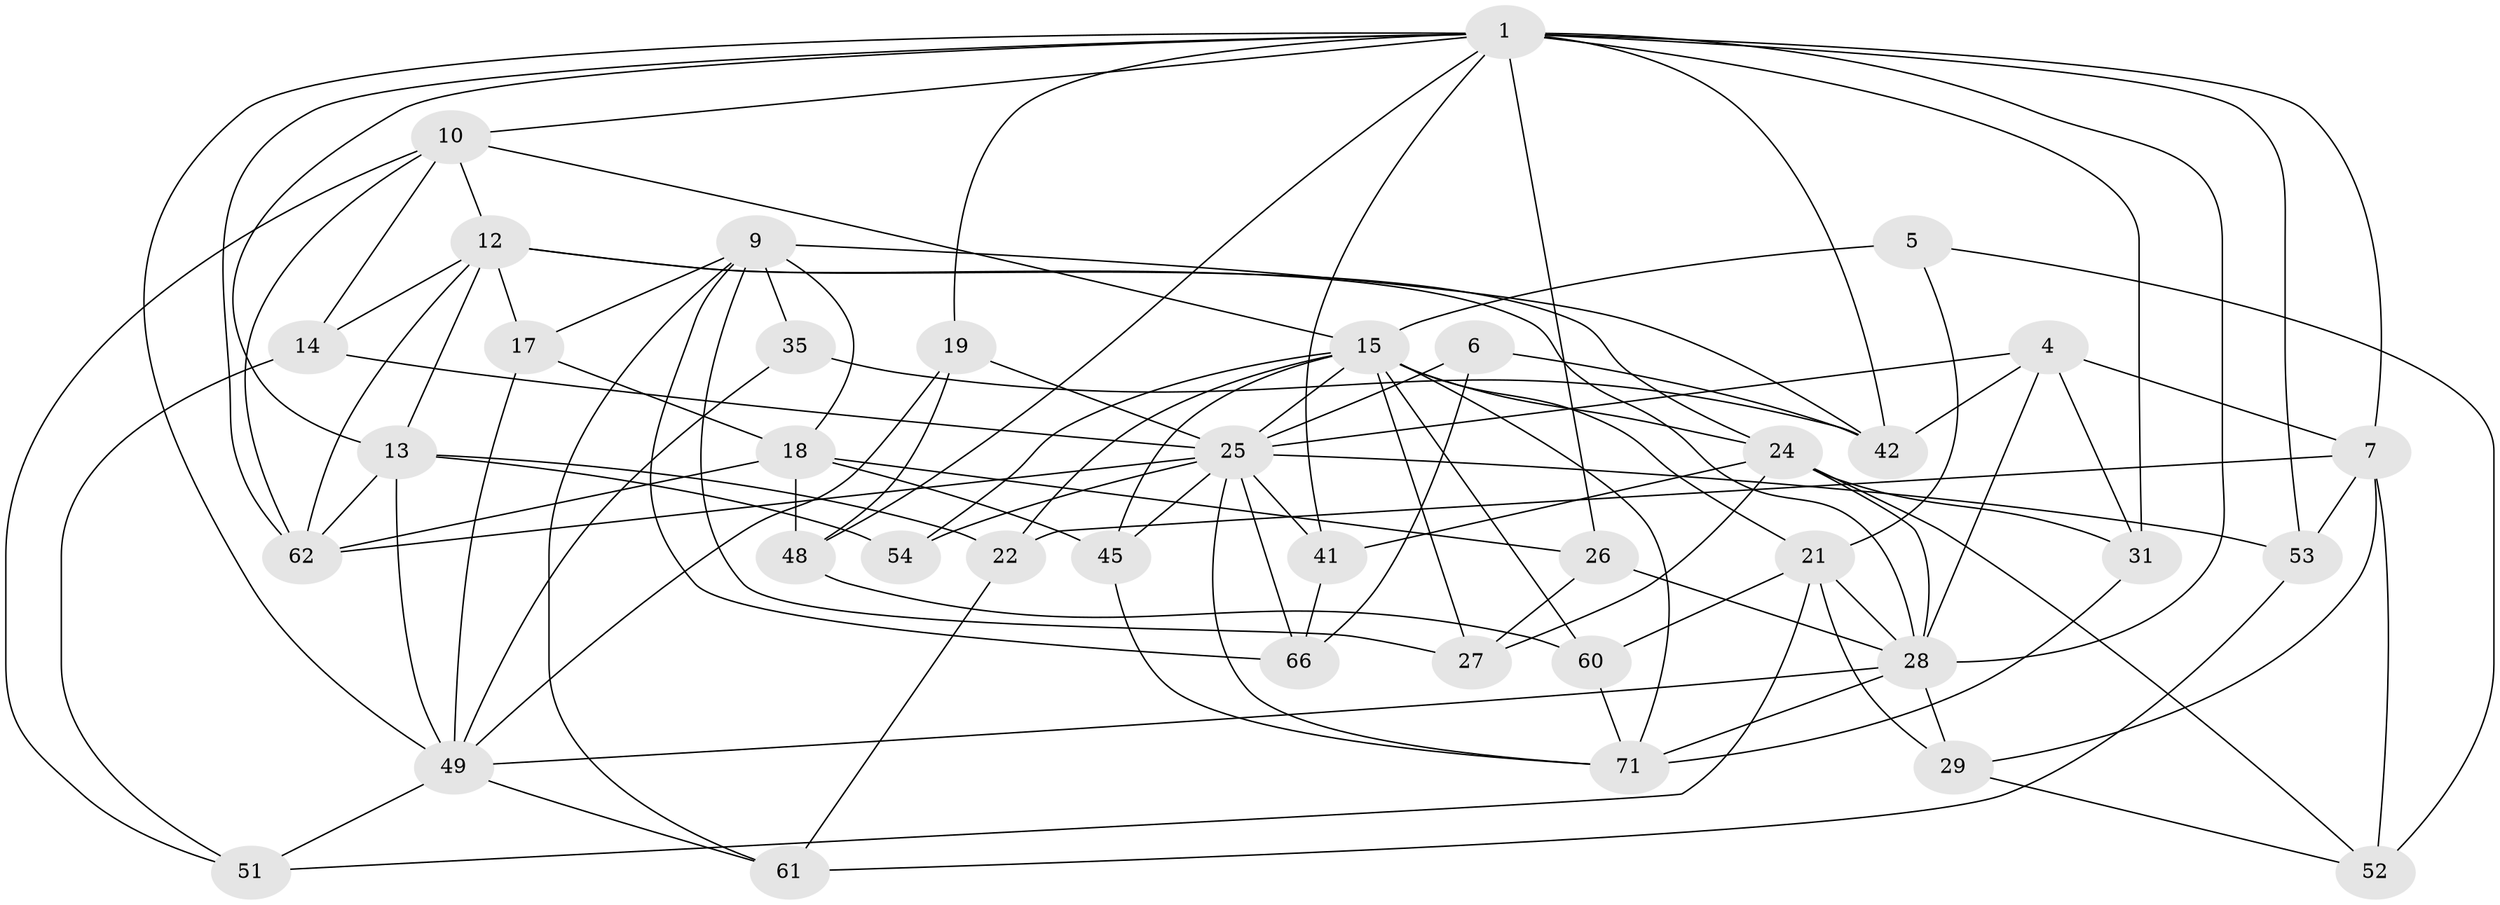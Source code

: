 // original degree distribution, {4: 1.0}
// Generated by graph-tools (version 1.1) at 2025/16/03/09/25 04:16:41]
// undirected, 38 vertices, 103 edges
graph export_dot {
graph [start="1"]
  node [color=gray90,style=filled];
  1 [super="+3+2"];
  4 [super="+11"];
  5;
  6;
  7 [super="+38"];
  9 [super="+67+20"];
  10 [super="+57"];
  12 [super="+36"];
  13 [super="+23"];
  14;
  15 [super="+33+37"];
  17;
  18 [super="+58"];
  19;
  21 [super="+55"];
  22;
  24 [super="+76+74"];
  25 [super="+59+64+30"];
  26;
  27;
  28 [super="+39+32"];
  29;
  31;
  35;
  41;
  42 [super="+56"];
  45;
  48;
  49 [super="+63+70"];
  51;
  52;
  53;
  54;
  60;
  61;
  62 [super="+75"];
  66;
  71 [super="+73"];
  1 -- 42 [weight=2];
  1 -- 7;
  1 -- 41;
  1 -- 10;
  1 -- 48;
  1 -- 49;
  1 -- 19;
  1 -- 53;
  1 -- 26;
  1 -- 28;
  1 -- 13;
  1 -- 62;
  1 -- 31;
  4 -- 42;
  4 -- 28 [weight=2];
  4 -- 31;
  4 -- 7;
  4 -- 25;
  5 -- 21;
  5 -- 52;
  5 -- 15 [weight=2];
  6 -- 42;
  6 -- 66;
  6 -- 25 [weight=2];
  7 -- 53;
  7 -- 52;
  7 -- 29;
  7 -- 22;
  9 -- 18;
  9 -- 35 [weight=2];
  9 -- 42;
  9 -- 61;
  9 -- 17;
  9 -- 27;
  9 -- 66;
  10 -- 14;
  10 -- 12;
  10 -- 51;
  10 -- 62;
  10 -- 15;
  12 -- 14;
  12 -- 17;
  12 -- 13;
  12 -- 28;
  12 -- 24 [weight=2];
  12 -- 62;
  13 -- 54;
  13 -- 62;
  13 -- 22;
  13 -- 49;
  14 -- 51;
  14 -- 25;
  15 -- 27;
  15 -- 21;
  15 -- 22;
  15 -- 54 [weight=2];
  15 -- 24;
  15 -- 71;
  15 -- 25 [weight=2];
  15 -- 60;
  15 -- 45;
  17 -- 18;
  17 -- 49;
  18 -- 48;
  18 -- 26;
  18 -- 45;
  18 -- 62;
  19 -- 49;
  19 -- 48;
  19 -- 25;
  21 -- 60;
  21 -- 29;
  21 -- 51;
  21 -- 28;
  22 -- 61;
  24 -- 41;
  24 -- 27;
  24 -- 52;
  24 -- 31;
  24 -- 28;
  25 -- 71;
  25 -- 53;
  25 -- 45;
  25 -- 54;
  25 -- 62;
  25 -- 66;
  25 -- 41;
  26 -- 27;
  26 -- 28;
  28 -- 49;
  28 -- 71;
  28 -- 29;
  29 -- 52;
  31 -- 71;
  35 -- 42;
  35 -- 49;
  41 -- 66;
  45 -- 71;
  48 -- 60;
  49 -- 61;
  49 -- 51;
  53 -- 61;
  60 -- 71;
}
